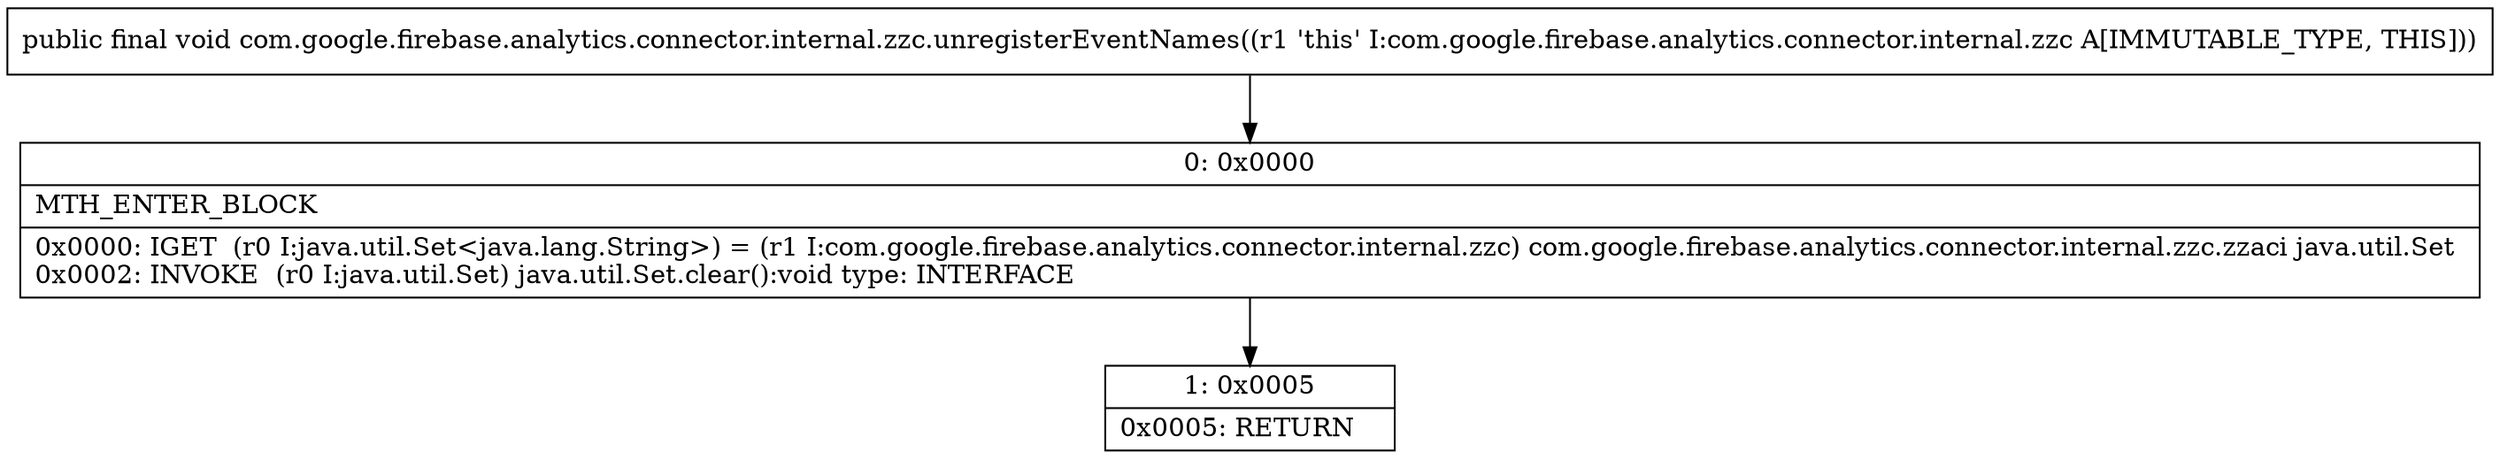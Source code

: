 digraph "CFG forcom.google.firebase.analytics.connector.internal.zzc.unregisterEventNames()V" {
Node_0 [shape=record,label="{0\:\ 0x0000|MTH_ENTER_BLOCK\l|0x0000: IGET  (r0 I:java.util.Set\<java.lang.String\>) = (r1 I:com.google.firebase.analytics.connector.internal.zzc) com.google.firebase.analytics.connector.internal.zzc.zzaci java.util.Set \l0x0002: INVOKE  (r0 I:java.util.Set) java.util.Set.clear():void type: INTERFACE \l}"];
Node_1 [shape=record,label="{1\:\ 0x0005|0x0005: RETURN   \l}"];
MethodNode[shape=record,label="{public final void com.google.firebase.analytics.connector.internal.zzc.unregisterEventNames((r1 'this' I:com.google.firebase.analytics.connector.internal.zzc A[IMMUTABLE_TYPE, THIS])) }"];
MethodNode -> Node_0;
Node_0 -> Node_1;
}

